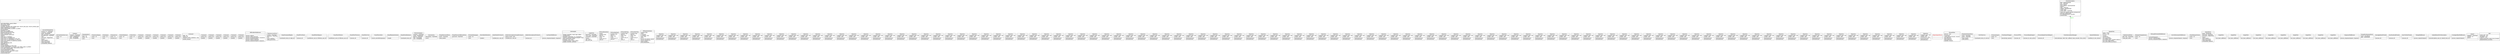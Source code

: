 digraph "classes" {
charset="utf-8"
rankdir=BT
"0" [label="{API|\l|add_folder(folder, parent_folder)\ladd_url(url, folder)\lclassifier(feed_id)\lclassifier_save(like_type, dislike_type, remove_like_type, remove_dislike_type)\ldelete_feed(feed_id, in_folder)\ldelete_folder(folder_to_delete, in_folder)\lfavicons(feeds)\lfeed(feed_id, page)\lfeed_autocomplete(term)\lfeeds(include_favicons, flat)\lfeeds_trainer(feed_id)\llogin(username, password)\llogout()\lmark_all_as_read(days)\lmark_feed_as_read(feed_ids)\lmark_story_as_read(feed_id, story_ids)\lmark_story_as_starred(feed_id, story_id)\lmark_story_hashes_as_read(story_hashes)\lopml_export()\lopml_upload(opml_file)\lpage(feed_id)\lrefresh_feeds()\lrename_feed(feed_id, feed_title)\lrename_folder(folder_to_rename, new_folder_name, in_folder)\lriver_stories(feeds, page, read_stories_count)\lsave_feed_order(folders)\lsearch_feed(address, offset)\lsignup(username, password, email)\lstarred_stories(page)\lstatistics(feed_id)\l}", shape="record"];
"1" [label="{AccountSettingsForm|custom_css : CharField\lcustom_js : CharField\lemail : EmailField\lnew_password : CharField\lold_password : CharField\luser\lusername : RegexField\l|clean()\lclean_email()\lclean_password()\lclean_username()\lsave(profile_callback)\l}", shape="record"];
"2" [label="{ActivateNextNewUser|name : str\l|run()\l}", shape="record"];
"3" [label="{Category|category : CharField\lcount : IntegerField\lfeed : ForeignKey\luser : ForeignKey\l|}", shape="record"];
"4" [label="{CleanAnalytics|hard : int\lname : str\l|run()\l}", shape="record"];
"5" [label="{CleanSocialSpam|name : str\l|run()\l}", shape="record"];
"6" [label="{CleanSpam|name : str\l|run()\l}", shape="record"];
"7" [label="{CleanupUser|name : str\l|run(user_id)\l}", shape="record"];
"8" [label="{CollectFeedback|name : str\l|run()\l}", shape="record"];
"9" [label="{CollectStats|name : str\l|run()\l}", shape="record"];
"10" [label="{Command|option_list\l|handle()\l}", shape="record"];
"11" [label="{Command|option_list\l|handle()\l}", shape="record"];
"12" [label="{Command|option_list\l|handle()\l}", shape="record"];
"13" [label="{Command|option_list\l|handle()\l}", shape="record"];
"14" [label="{Command|option_list\l|handle()\l}", shape="record"];
"15" [label="{Command|option_list\l|handle()\l}", shape="record"];
"16" [label="{Command|help : str\loption_list\lrequires_model_validation : bool\l|handle_noargs()\l}", shape="record"];
"17" [label="{Command|option_list\l|handle()\l}", shape="record"];
"18" [label="{Command|option_list\l|handle()\l}", shape="record"];
"19" [label="{Command|option_list\l|handle()\l}", shape="record"];
"20" [label="{Command|option_list\l|handle()\l}", shape="record"];
"21" [label="{Command|option_list\l|handle()\l}", shape="record"];
"22" [label="{Command|option_list\l|handle()\l}", shape="record"];
"23" [label="{DBProfilerMiddleware|\l|process_celery()\lprocess_celery_finished()\lprocess_exception(request, exception)\lprocess_request(request)\lprocess_request_finished()\lprocess_response(request, response)\l}", shape="record"];
"24" [label="{DeleteAccountForm|confirm : CharField\lpassword : CharField\luser\l|clean_confirm()\lclean_password()\l}", shape="record"];
"25" [label="{EmailCommentReplies|\l|run(shared_story_id, reply_id)\l}", shape="record"];
"26" [label="{EmailFirstShare|\l|run(user_id)\l}", shape="record"];
"27" [label="{EmailFollowRequest|\l|run(follower_user_id, followee_user_id)\l}", shape="record"];
"28" [label="{EmailNewFollower|\l|run(follower_user_id, followee_user_id)\l}", shape="record"];
"29" [label="{EmailNewPremium|\l|run(user_id)\l}", shape="record"];
"30" [label="{EmailNewUser|\l|run(user_id)\l}", shape="record"];
"31" [label="{EmailNewsletter|\l|receive_newsletter(params)\l}", shape="record"];
"32" [label="{EmailPopularityQuery|\l|run(pk)\l}", shape="record"];
"33" [label="{EmailStoryReshares|\l|run(shared_story_id)\l}", shape="record"];
"34" [label="{FeatureCategory|category : CharField\lcount : IntegerField\lfeature : CharField\lfeed : ForeignKey\luser : ForeignKey\l|}", shape="record"];
"35" [label="{FeatureForm|description : CharField\l|save()\l}", shape="record"];
"36" [label="{ForgotPasswordForm|email : CharField\l|clean_email()\l}", shape="record"];
"37" [label="{ForgotPasswordReturnForm|password : CharField\l|}", shape="record"];
"38" [label="{FreshenHomepage|name : str\l|run()\l}", shape="record"];
"39" [label="{HorizRadioRenderer|\l|render()\l}", shape="record"];
"40" [label="{IndexFeedsForSearch|\l|run(feed_ids, user_id)\l}", shape="record"];
"41" [label="{IndexSubscriptionsChunkForSearch|ignore_result : bool\l|run(feed_ids, user_id)\l}", shape="record"];
"42" [label="{IndexSubscriptionsForSearch|\l|run(user_id)\l}", shape="record"];
"43" [label="{LastSeenMiddleware|\l|process_response(request, response)\l}", shape="record"];
"44" [label="{LdaSampler|\l|change_count(doc, word, topic, delta)\linitialize(data)\llhood(doc_smoothing, voc_smoothing)\loptimize_hyperparameters(samples, step)\lprint_topics(num_words)\lprob(doc, word, topic)\lsample(iterations, hyper_delay)\lsample_word(doc, position)\l}", shape="record"];
"45" [label="{LoginForm|password : CharField\luser_cache : NoneType\lusername : CharField\l|clean()\lget_user()\lget_user_id()\l}", shape="record"];
"46" [label="{MClassifierAuthor|author\lcreation_date\lfeed_id\lmeta : dict\lscore\lsocial_user_id\luser_id\l|}", shape="record"];
"47" [label="{MClassifierFeed|creation_date\lfeed_id\lmeta : dict\lscore\lsocial_user_id\luser_id\l|}", shape="record"];
"48" [label="{MClassifierTag|creation_date\lfeed_id\lmeta : dict\lscore\lsocial_user_id\ltag\luser_id\l|}", shape="record"];
"49" [label="{MClassifierTitle|creation_date\lfeed_id\lmeta : dict\lscore\lsocial_user_id\ltitle\luser_id\l|}", shape="record"];
"50" [label="{MPopularityQuery|creation_date\lemail\lis_emailed\lis_emailed : bool\lmeta : dict\lquery\l|ensure_all_sent(cls, queue)\lensure_sent(queue)\lqueue_email()\lsend_email(limit)\l}", shape="record"];
"51" [label="{Migration|complete_apps : list\lmodels : dict\l|backwards(orm)\lforwards(orm)\l}", shape="record"];
"52" [label="{Migration|complete_apps : list\lmodels : dict\l|backwards(orm)\lforwards(orm)\l}", shape="record"];
"53" [label="{Migration|complete_apps : list\lmodels : dict\l|backwards(orm)\lforwards(orm)\l}", shape="record"];
"54" [label="{Migration|complete_apps : list\lmodels : dict\l|backwards(orm)\lforwards(orm)\l}", shape="record"];
"55" [label="{Migration|complete_apps : list\lmodels : dict\l|backwards(orm)\lforwards(orm)\l}", shape="record"];
"56" [label="{Migration|complete_apps : list\lmodels : dict\l|backwards(orm)\lforwards(orm)\l}", shape="record"];
"57" [label="{Migration|complete_apps : list\lmodels : dict\l|backwards(orm)\lforwards(orm)\l}", shape="record"];
"58" [label="{Migration|complete_apps : list\lmodels : dict\l|backwards(orm)\lforwards(orm)\l}", shape="record"];
"59" [label="{Migration|complete_apps : list\lmodels : dict\l|backwards(orm)\lforwards(orm)\l}", shape="record"];
"60" [label="{Migration|complete_apps : list\lmodels : dict\l|backwards(orm)\lforwards(orm)\l}", shape="record"];
"61" [label="{Migration|complete_apps : list\lmodels : dict\l|backwards(orm)\lforwards(orm)\l}", shape="record"];
"62" [label="{Migration|complete_apps : list\lmodels : dict\l|backwards(orm)\lforwards(orm)\l}", shape="record"];
"63" [label="{Migration|complete_apps : list\lmodels : dict\l|backwards(orm)\lforwards(orm)\l}", shape="record"];
"64" [label="{Migration|complete_apps : list\lmodels : dict\l|backwards(orm)\lforwards(orm)\l}", shape="record"];
"65" [label="{Migration|complete_apps : list\lmodels : dict\l|backwards(orm)\lforwards(orm)\l}", shape="record"];
"66" [label="{Migration|complete_apps : list\lmodels : dict\l|backwards(orm)\lforwards(orm)\l}", shape="record"];
"67" [label="{Migration|complete_apps : list\lmodels : dict\l|backwards(orm)\lforwards(orm)\l}", shape="record"];
"68" [label="{Migration|complete_apps : list\lmodels : dict\l|backwards(orm)\lforwards(orm)\l}", shape="record"];
"69" [label="{Migration|complete_apps : list\lmodels : dict\l|backwards(orm)\lforwards(orm)\l}", shape="record"];
"70" [label="{Migration|complete_apps : list\lmodels : dict\l|backwards(orm)\lforwards(orm)\l}", shape="record"];
"71" [label="{Migration|complete_apps : list\lmodels : dict\l|backwards(orm)\lforwards(orm)\l}", shape="record"];
"72" [label="{Migration|complete_apps : list\lmodels : dict\l|backwards(orm)\lforwards(orm)\l}", shape="record"];
"73" [label="{Migration|complete_apps : list\lmodels : dict\l|backwards(orm)\lforwards(orm)\l}", shape="record"];
"74" [label="{Migration|complete_apps : list\lmodels : dict\l|backwards(orm)\lforwards(orm)\l}", shape="record"];
"75" [label="{Migration|complete_apps : list\lmodels : dict\l|backwards(orm)\lforwards(orm)\l}", shape="record"];
"76" [label="{Migration|complete_apps : list\lmodels : dict\l|backwards(orm)\lforwards(orm)\l}", shape="record"];
"77" [label="{Migration|complete_apps : list\lmodels : dict\l|backwards(orm)\lforwards(orm)\l}", shape="record"];
"78" [label="{Migration|complete_apps : list\lmodels : dict\l|backwards(orm)\lforwards(orm)\l}", shape="record"];
"79" [label="{Migration|complete_apps : list\lmodels : dict\l|backwards(orm)\lforwards(orm)\l}", shape="record"];
"80" [label="{Migration|complete_apps : list\lmodels : dict\l|backwards(orm)\lforwards(orm)\l}", shape="record"];
"81" [label="{Migration|complete_apps : list\lmodels : dict\l|backwards(orm)\lforwards(orm)\l}", shape="record"];
"82" [label="{Migration|complete_apps : list\lmodels : dict\l|backwards(orm)\lforwards(orm)\l}", shape="record"];
"83" [label="{Migration|complete_apps : list\lmodels : dict\l|backwards(orm)\lforwards(orm)\l}", shape="record"];
"84" [label="{Migration|complete_apps : list\lmodels : dict\l|backwards(orm)\lforwards(orm)\l}", shape="record"];
"85" [label="{Migration|complete_apps : list\lmodels : dict\l|backwards(orm)\lforwards(orm)\l}", shape="record"];
"86" [label="{Migration|complete_apps : list\lmodels : dict\l|backwards(orm)\lforwards(orm)\l}", shape="record"];
"87" [label="{Migration|complete_apps : list\lmodels : dict\l|backwards(orm)\lforwards(orm)\l}", shape="record"];
"88" [label="{Migration|complete_apps : list\lmodels : dict\l|backwards(orm)\lforwards(orm)\l}", shape="record"];
"89" [label="{Migration|complete_apps : list\lmodels : dict\l|backwards(orm)\lforwards(orm)\l}", shape="record"];
"90" [label="{Migration|complete_apps : list\lmodels : dict\l|backwards(orm)\lforwards(orm)\l}", shape="record"];
"91" [label="{Migration|complete_apps : list\lmodels : dict\l|backwards(orm)\lforwards(orm)\l}", shape="record"];
"92" [label="{Migration|complete_apps : list\lmodels : dict\l|backwards(orm)\lforwards(orm)\l}", shape="record"];
"93" [label="{Migration|complete_apps : list\lmodels : dict\l|backwards(orm)\lforwards(orm)\l}", shape="record"];
"94" [label="{Migration|complete_apps : list\lmodels : dict\l|backwards(orm)\lforwards(orm)\l}", shape="record"];
"95" [label="{Migration|complete_apps : list\lmodels : dict\l|backwards(orm)\lforwards(orm)\l}", shape="record"];
"96" [label="{Migration|complete_apps : list\lmodels : dict\l|backwards(orm)\lforwards(orm)\l}", shape="record"];
"97" [label="{Migration|complete_apps : list\lmodels : dict\l|backwards(orm)\lforwards(orm)\l}", shape="record"];
"98" [label="{Migration|complete_apps : list\lmodels : dict\l|backwards(orm)\lforwards(orm)\l}", shape="record"];
"99" [label="{Migration|complete_apps : list\lmodels : dict\l|backwards(orm)\lforwards(orm)\l}", shape="record"];
"100" [label="{Migration|complete_apps : list\lmodels : dict\l|backwards(orm)\lforwards(orm)\l}", shape="record"];
"101" [label="{Migration|complete_apps : list\lmodels : dict\l|backwards(orm)\lforwards(orm)\l}", shape="record"];
"102" [label="{Migration|complete_apps : list\lmodels : dict\l|backwards(orm)\lforwards(orm)\l}", shape="record"];
"103" [label="{Migration|complete_apps : list\lmodels : dict\l|backwards(orm)\lforwards(orm)\l}", shape="record"];
"104" [label="{Migration|complete_apps : list\lmodels : dict\l|backwards(orm)\lforwards(orm)\l}", shape="record"];
"105" [label="{Migration|complete_apps : list\lmodels : dict\l|backwards(orm)\lforwards(orm)\l}", shape="record"];
"106" [label="{Migration|complete_apps : list\lmodels : dict\l|backwards(orm)\lforwards(orm)\l}", shape="record"];
"107" [label="{Migration|complete_apps : list\lmodels : dict\l|backwards(orm)\lforwards(orm)\l}", shape="record"];
"108" [label="{Migration|complete_apps : list\lmodels : dict\l|backwards(orm)\lforwards(orm)\l}", shape="record"];
"109" [label="{Migration|complete_apps : list\lmodels : dict\l|backwards(orm)\lforwards(orm)\l}", shape="record"];
"110" [label="{Migration|complete_apps : list\lmodels : dict\l|backwards(orm)\lforwards(orm)\l}", shape="record"];
"111" [label="{Migration|complete_apps : list\lmodels : dict\l|backwards(orm)\lforwards(orm)\l}", shape="record"];
"112" [label="{Migration|complete_apps : list\lmodels : dict\l|backwards(orm)\lforwards(orm)\l}", shape="record"];
"113" [label="{Migration|complete_apps : list\lmodels : dict\l|backwards(orm)\lforwards(orm)\l}", shape="record"];
"114" [label="{Migration|complete_apps : list\lmodels : dict\l|backwards(orm)\lforwards(orm)\l}", shape="record"];
"115" [label="{Migration|complete_apps : list\lmodels : dict\l|backwards(orm)\lforwards(orm)\l}", shape="record"];
"116" [label="{Migration|complete_apps : list\lmodels : dict\l|backwards(orm)\lforwards(orm)\l}", shape="record"];
"117" [label="{Migration|complete_apps : list\lmodels : dict\l|backwards(orm)\lforwards(orm)\l}", shape="record"];
"118" [label="{Migration|complete_apps : list\lmodels : dict\l|backwards(orm)\lforwards(orm)\l}", shape="record"];
"119" [label="{Migration|complete_apps : list\lmodels : dict\l|backwards(orm)\lforwards(orm)\l}", shape="record"];
"120" [label="{Migration|complete_apps : list\lmodels : dict\l|backwards(orm)\lforwards(orm)\l}", shape="record"];
"121" [label="{Migration|complete_apps : list\lmodels : dict\l|backwards(orm)\lforwards(orm)\l}", shape="record"];
"122" [label="{Migration|complete_apps : list\lmodels : dict\l|backwards(orm)\lforwards(orm)\l}", shape="record"];
"123" [label="{Migration|complete_apps : list\lmodels : dict\l|backwards(orm)\lforwards(orm)\l}", shape="record"];
"124" [label="{Migration|complete_apps : list\lmodels : dict\l|backwards(orm)\lforwards(orm)\l}", shape="record"];
"125" [label="{Migration|complete_apps : list\lmodels : dict\l|backwards(orm)\lforwards(orm)\l}", shape="record"];
"126" [label="{Migration|complete_apps : list\lmodels : dict\l|backwards(orm)\lforwards(orm)\l}", shape="record"];
"127" [label="{Migration|complete_apps : list\lmodels : dict\l|backwards(orm)\lforwards(orm)\l}", shape="record"];
"128" [label="{Migration|complete_apps : list\lmodels : dict\l|backwards(orm)\lforwards(orm)\l}", shape="record"];
"129" [label="{Migration|complete_apps : list\lmodels : dict\l|backwards(orm)\lforwards(orm)\l}", shape="record"];
"130" [label="{Migration|complete_apps : list\lmodels : dict\l|backwards(orm)\lforwards(orm)\l}", shape="record"];
"131" [label="{Migration|complete_apps : list\lmodels : dict\l|backwards(orm)\lforwards(orm)\l}", shape="record"];
"132" [label="{Migration|complete_apps : list\lmodels : dict\l|backwards(orm)\lforwards(orm)\l}", shape="record"];
"133" [label="{Migration|complete_apps : list\lmodels : dict\l|backwards(orm)\lforwards(orm)\l}", shape="record"];
"134" [label="{Migration|complete_apps : list\lmodels : dict\l|backwards(orm)\lforwards(orm)\l}", shape="record"];
"135" [label="{Migration|complete_apps : list\lmodels : dict\l|backwards(orm)\lforwards(orm)\l}", shape="record"];
"136" [label="{Migration|complete_apps : list\lmodels : dict\l|backwards(orm)\lforwards(orm)\l}", shape="record"];
"137" [label="{Migration|complete_apps : list\lmodels : dict\l|backwards(orm)\lforwards(orm)\l}", shape="record"];
"138" [label="{Migration|complete_apps : list\lmodels : dict\l|backwards(orm)\lforwards(orm)\l}", shape="record"];
"139" [label="{Migration|complete_apps : list\lmodels : dict\l|backwards(orm)\lforwards(orm)\l}", shape="record"];
"140" [label="{Migration|complete_apps : list\lmodels : dict\l|backwards(orm)\lforwards(orm)\l}", shape="record"];
"141" [label="{Migration|complete_apps : list\lmodels : dict\l|backwards(orm)\lforwards(orm)\l}", shape="record"];
"142" [label="{Migration|complete_apps : list\lmodels : dict\l|backwards(orm)\lforwards(orm)\l}", shape="record"];
"143" [label="{Migration|complete_apps : list\lmodels : dict\l|backwards(orm)\lforwards(orm)\l}", shape="record"];
"144" [label="{Migration|complete_apps : list\lmodels : dict\l|backwards(orm)\lforwards(orm)\l}", shape="record"];
"145" [label="{Migration|complete_apps : list\lmodels : dict\l|backwards(orm)\lforwards(orm)\l}", shape="record"];
"146" [label="{Migration|complete_apps : list\lmodels : dict\l|backwards(orm)\lforwards(orm)\l}", shape="record"];
"147" [label="{Migration|complete_apps : list\lmodels : dict\l|backwards(orm)\lforwards(orm)\l}", shape="record"];
"148" [label="{Migration|complete_apps : list\lmodels : dict\l|backwards(orm)\lforwards(orm)\l}", shape="record"];
"149" [label="{Migration|complete_apps : list\lmodels : dict\l|backwards(orm)\lforwards(orm)\l}", shape="record"];
"150" [label="{Migration|complete_apps : list\lmodels : dict\l|backwards(orm)\lforwards(orm)\l}", shape="record"];
"151" [label="{Migration|complete_apps : list\lmodels : dict\l|backwards(orm)\lforwards(orm)\l}", shape="record"];
"152" [label="{Migration|complete_apps : list\lmodels : dict\l|backwards(orm)\lforwards(orm)\l}", shape="record"];
"153" [label="{Migration|complete_apps : list\lmodels : dict\l|backwards(orm)\lforwards(orm)\l}", shape="record"];
"154" [label="{Migration|complete_apps : list\lmodels : dict\l|backwards(orm)\lforwards(orm)\l}", shape="record"];
"155" [label="{Migration|complete_apps : list\lmodels : dict\l|backwards(orm)\lforwards(orm)\l}", shape="record"];
"156" [label="{Migration|complete_apps : list\lmodels : dict\lsymmetrical : bool\l|backwards(orm)\lforwards(orm)\l}", shape="record"];
"157" [fontcolor="red", label="{ObjectImportError|\l|}", shape="record"];
"158" [label="{PhraseFilter|phrases : dict\l|chunk(text)\lcount_phrases(chunks, storyid)\lget_phrases()\lpare_phrases()\lprint_phrases()\lrun(text, storyid)\l}", shape="record"];
"159" [label="{PopularityQueryForm|email : CharField\lquery : CharField\l|clean_email()\lclean_query()\l}", shape="record"];
"160" [label="{PostToService|\l|run(shared_story_id, service)\l}", shape="record"];
"161" [label="{PremiumExpire|name : str\l|run()\l}", shape="record"];
"162" [label="{PrintQueryWrapper|\l|execute(sql, params)\l}", shape="record"];
"163" [label="{ProcessOPML|\l|run(user_id)\l}", shape="record"];
"164" [label="{ProcessReaderImport|\l|run(user_id, auto_active)\l}", shape="record"];
"165" [label="{ProcessReaderStarredImport|\l|run(user_id)\l}", shape="record"];
"166" [label="{PushSubscription|feed : OneToOneField\lhub : URLField\llease_expires\llease_expires : DateTimeField\lobjects\ltopic : URLField\lverified : BooleanField\lverify_token\lverify_token : CharField\l|check_urls_against_pushed_data(parsed)\lgenerate_token(mode)\lset_expiration(lease_seconds)\lunsubscribe()\l}", shape="record"];
"167" [label="{PushSubscriptionManager|\l|subscribe(topic, feed, hub, callback, lease_seconds, force_retry)\l}", shape="record"];
"168" [label="{QueueNotifications|\l|run(feed_id, new_stories)\l}", shape="record"];
"169" [label="{ReaderTest|client : Client\lfixtures : list\l|setUp()\ltearDown()\ltest_api_feeds()\ltest_delete_feed()\ltest_delete_feed__multiple_folders()\ltest_load_single_feed()\ltest_move_feeds_by_folder()\l}", shape="record"];
"170" [label="{RedeemCodeForm|gift_code : CharField\l|clean_gift_code()\l}", shape="record"];
"171" [label="{ReimportStripeHistory|name : str\l|run()\l}", shape="record"];
"172" [label="{SQLLogToConsoleMiddleware|\l|activated(request)\lprocess_celery(profiler)\lprocess_response(request, response)\l}", shape="record"];
"173" [label="{ServerHostnameMiddleware|\l|process_response(request, response)\l}", shape="record"];
"174" [label="{SharePopularStories|name : str\l|run()\l}", shape="record"];
"175" [label="{SignupForm|email : EmailField\lpassword : CharField\lusername : RegexField\l|clean()\lclean_email()\lclean_password()\lclean_username()\lsave(profile_callback)\l}", shape="record"];
"176" [label="{SimpleTest|\l|test_basic_addition()\l}", shape="record"];
"177" [label="{SimpleTest|\l|test_basic_addition()\l}", shape="record"];
"178" [label="{SimpleTest|\l|test_basic_addition()\l}", shape="record"];
"179" [label="{SimpleTest|\l|test_basic_addition()\l}", shape="record"];
"180" [label="{SimpleTest|\l|test_basic_addition()\l}", shape="record"];
"181" [label="{SimpleTest|\l|test_basic_addition()\l}", shape="record"];
"182" [label="{SimpleTest|\l|test_basic_addition()\l}", shape="record"];
"183" [label="{SimpleTest|\l|test_basic_addition()\l}", shape="record"];
"184" [label="{SimpleTest|\l|test_basic_addition()\l}", shape="record"];
"185" [label="{SimpleTest|\l|test_basic_addition()\l}", shape="record"];
"186" [label="{SimpsonsMiddleware|\l|process_response(request, response)\l}", shape="record"];
"187" [label="{StripePlusPaymentForm|email : EmailField\lplan : ChoiceField\l|}", shape="record"];
"188" [label="{SyncAppdotnetFriends|\l|run(user_id)\l}", shape="record"];
"189" [label="{SyncFacebookFriends|\l|run(user_id)\l}", shape="record"];
"190" [label="{SyncTwitterFriends|\l|run(user_id)\l}", shape="record"];
"191" [label="{TimingMiddleware|\l|process_request(request)\l}", shape="record"];
"192" [label="{UpdateRecalcForSubscription|\l|run(subscription_user_id, shared_story_id)\l}", shape="record"];
"193" [label="{UserAgentBanMiddleware|\l|process_request(request)\l}", shape="record"];
"194" [label="{request|endpoint : NoneType\lmethod : str\lopener\l|}", shape="record"];
"195" [label="{tfidf|corpus_dict : dict\ldocuments : list\lweighted : bool\l|addDocument(doc_name, list_of_words)\lsimilarities(list_of_words)\l}", shape="record"];
"167" -> "166" [arrowhead="diamond", arrowtail="none", fontcolor="green", label="objects", style="solid"];
}
